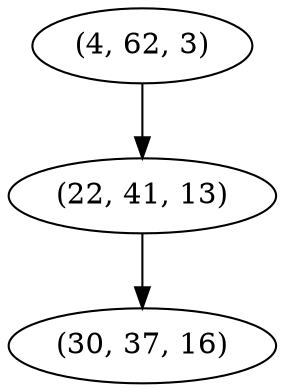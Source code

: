 digraph tree {
    "(4, 62, 3)";
    "(22, 41, 13)";
    "(30, 37, 16)";
    "(4, 62, 3)" -> "(22, 41, 13)";
    "(22, 41, 13)" -> "(30, 37, 16)";
}
